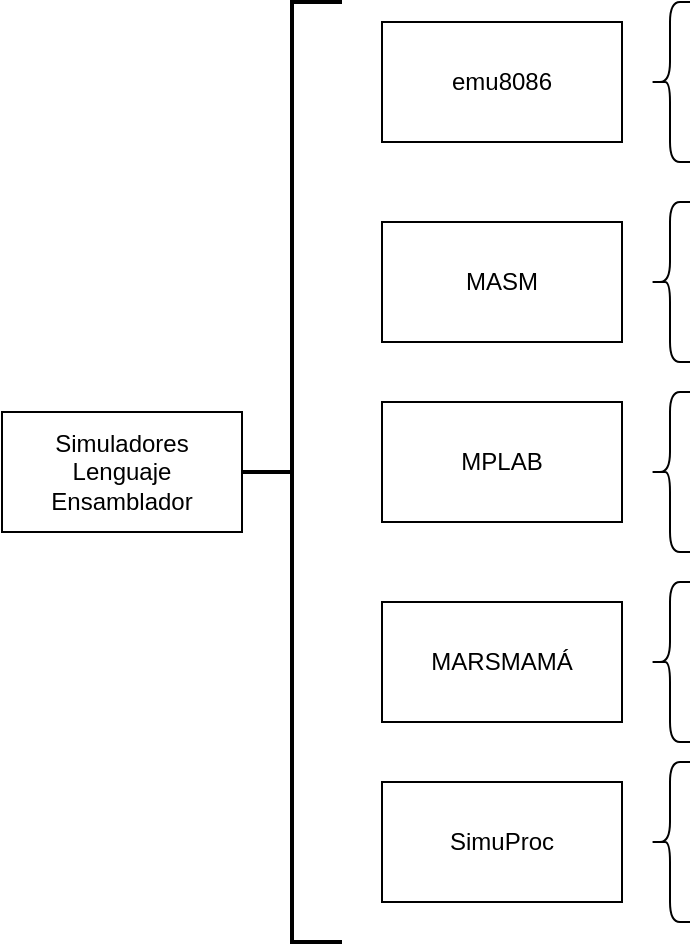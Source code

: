 <mxfile version="14.9.8" type="device"><diagram id="3jM4Gsx__BJTOPj6-SA7" name="Page-1"><mxGraphModel dx="862" dy="482" grid="1" gridSize="10" guides="1" tooltips="1" connect="1" arrows="1" fold="0" page="1" pageScale="1" pageWidth="827" pageHeight="1169" math="0" shadow="0"><root><mxCell id="0"/><mxCell id="1" parent="0"/><mxCell id="oh7jqwHwHKP7Zhb5ju-H-1" value="Simuladores Lenguaje Ensamblador" style="rounded=0;whiteSpace=wrap;html=1;" vertex="1" parent="1"><mxGeometry x="60" y="245" width="120" height="60" as="geometry"/></mxCell><mxCell id="oh7jqwHwHKP7Zhb5ju-H-2" value="" style="strokeWidth=2;html=1;shape=mxgraph.flowchart.annotation_2;align=left;labelPosition=right;pointerEvents=1;" vertex="1" parent="1"><mxGeometry x="180" y="40" width="50" height="470" as="geometry"/></mxCell><mxCell id="oh7jqwHwHKP7Zhb5ju-H-3" value="emu8086" style="rounded=0;whiteSpace=wrap;html=1;" vertex="1" parent="1"><mxGeometry x="250" y="50" width="120" height="60" as="geometry"/></mxCell><mxCell id="oh7jqwHwHKP7Zhb5ju-H-5" value="SimuProc" style="rounded=0;whiteSpace=wrap;html=1;" vertex="1" parent="1"><mxGeometry x="250" y="430" width="120" height="60" as="geometry"/></mxCell><mxCell id="oh7jqwHwHKP7Zhb5ju-H-6" value="MASM" style="rounded=0;whiteSpace=wrap;html=1;" vertex="1" parent="1"><mxGeometry x="250" y="150" width="120" height="60" as="geometry"/></mxCell><mxCell id="oh7jqwHwHKP7Zhb5ju-H-7" value="MPLAB" style="rounded=0;whiteSpace=wrap;html=1;" vertex="1" parent="1"><mxGeometry x="250" y="240" width="120" height="60" as="geometry"/></mxCell><mxCell id="oh7jqwHwHKP7Zhb5ju-H-9" value="" style="shape=curlyBracket;whiteSpace=wrap;html=1;rounded=1;" vertex="1" parent="1"><mxGeometry x="384" y="40" width="20" height="80" as="geometry"/></mxCell><mxCell id="oh7jqwHwHKP7Zhb5ju-H-10" value="" style="shape=curlyBracket;whiteSpace=wrap;html=1;rounded=1;" vertex="1" parent="1"><mxGeometry x="384" y="140" width="20" height="80" as="geometry"/></mxCell><mxCell id="oh7jqwHwHKP7Zhb5ju-H-11" value="" style="shape=curlyBracket;whiteSpace=wrap;html=1;rounded=1;" vertex="1" parent="1"><mxGeometry x="384" y="235" width="20" height="80" as="geometry"/></mxCell><mxCell id="oh7jqwHwHKP7Zhb5ju-H-12" value="" style="shape=curlyBracket;whiteSpace=wrap;html=1;rounded=1;" vertex="1" parent="1"><mxGeometry x="384" y="330" width="20" height="80" as="geometry"/></mxCell><mxCell id="oh7jqwHwHKP7Zhb5ju-H-13" value="" style="shape=curlyBracket;whiteSpace=wrap;html=1;rounded=1;" vertex="1" parent="1"><mxGeometry x="384" y="420" width="20" height="80" as="geometry"/></mxCell><mxCell id="oh7jqwHwHKP7Zhb5ju-H-15" value="MARSMAMÁ" style="rounded=0;whiteSpace=wrap;" vertex="1" parent="1"><mxGeometry x="250" y="340" width="120" height="60" as="geometry"/></mxCell></root></mxGraphModel></diagram></mxfile>